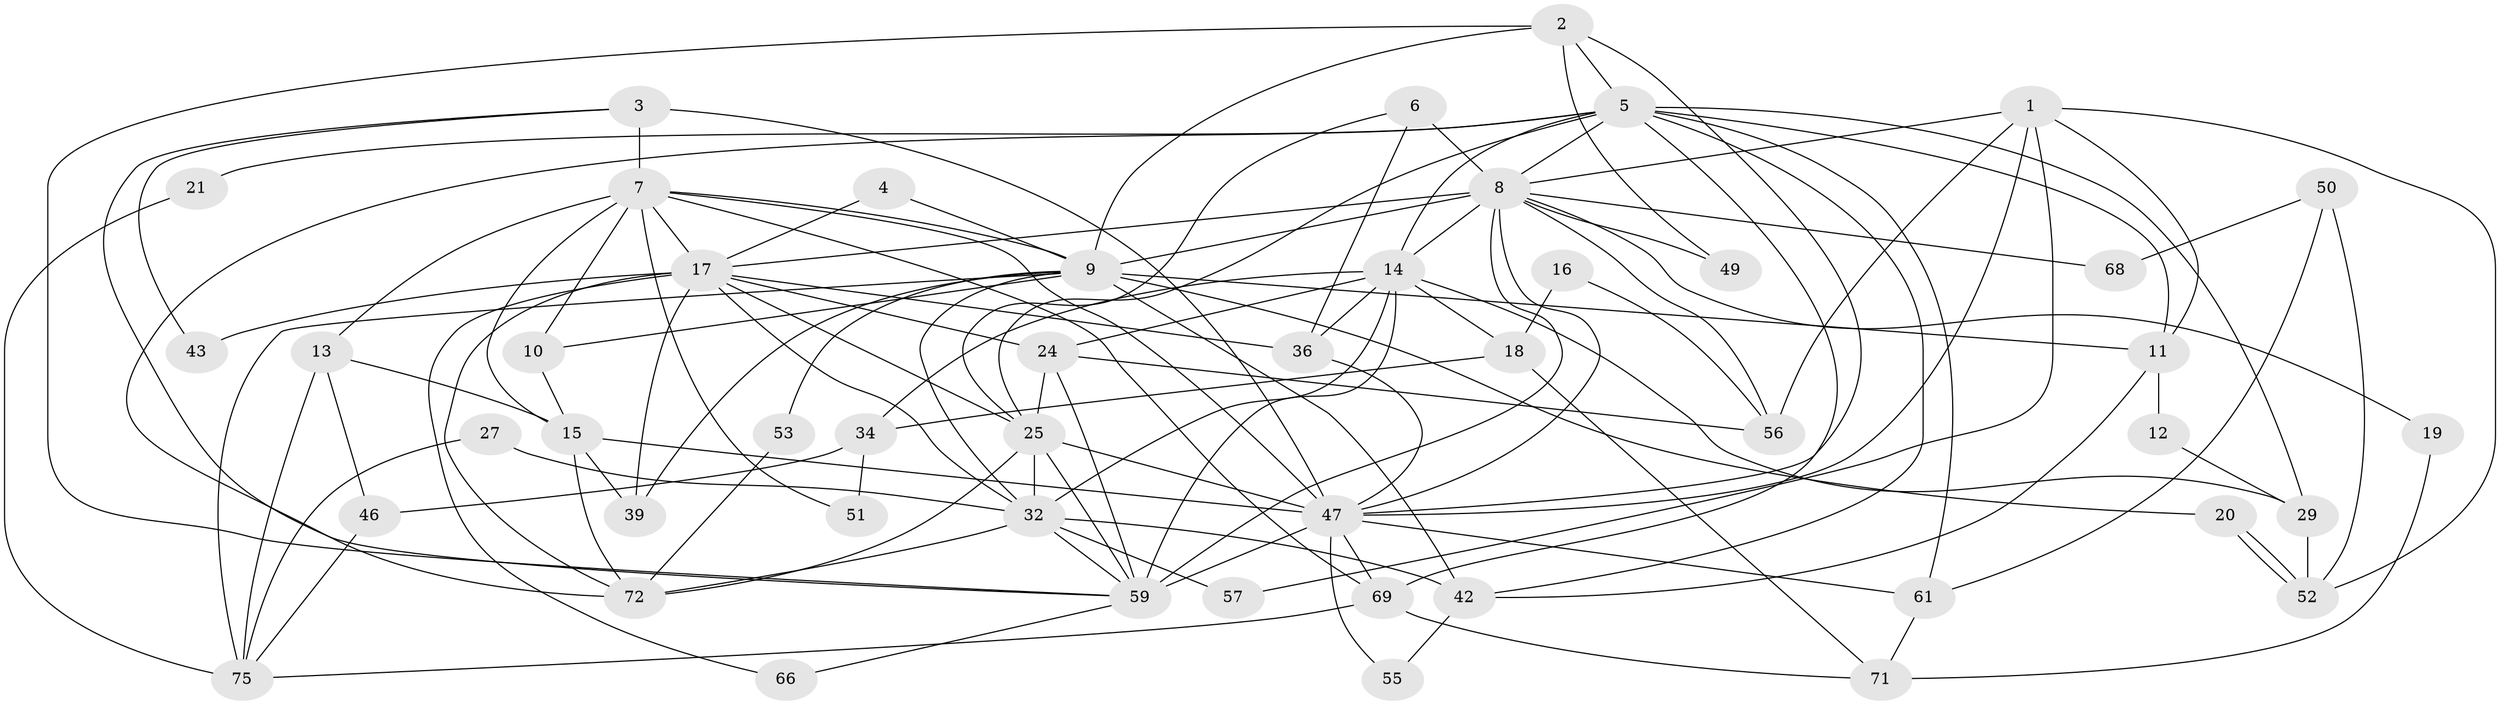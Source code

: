 // original degree distribution, {5: 0.2073170731707317, 4: 0.23170731707317074, 2: 0.18292682926829268, 3: 0.23170731707317074, 8: 0.012195121951219513, 6: 0.08536585365853659, 7: 0.036585365853658534, 9: 0.012195121951219513}
// Generated by graph-tools (version 1.1) at 2025/18/03/04/25 18:18:37]
// undirected, 49 vertices, 119 edges
graph export_dot {
graph [start="1"]
  node [color=gray90,style=filled];
  1 [super="+63"];
  2 [super="+65"];
  3;
  4;
  5 [super="+38"];
  6;
  7 [super="+45+64"];
  8 [super="+48+44+33"];
  9 [super="+23+40"];
  10;
  11;
  12;
  13;
  14 [super="+22"];
  15 [super="+77"];
  16;
  17 [super="+26"];
  18;
  19;
  20;
  21;
  24 [super="+28"];
  25 [super="+78+37"];
  27;
  29 [super="+35"];
  32 [super="+41"];
  34;
  36;
  39;
  42 [super="+74"];
  43;
  46;
  47 [super="+67"];
  49;
  50;
  51;
  52;
  53;
  55;
  56;
  57;
  59 [super="+62"];
  61;
  66;
  68;
  69 [super="+80"];
  71;
  72 [super="+76"];
  75;
  1 -- 56;
  1 -- 57;
  1 -- 8;
  1 -- 11;
  1 -- 52;
  1 -- 47;
  2 -- 59;
  2 -- 47;
  2 -- 49;
  2 -- 9;
  2 -- 5;
  3 -- 47;
  3 -- 43;
  3 -- 7 [weight=2];
  3 -- 59;
  4 -- 17;
  4 -- 9;
  5 -- 8 [weight=2];
  5 -- 69;
  5 -- 72;
  5 -- 42;
  5 -- 11;
  5 -- 14;
  5 -- 61;
  5 -- 21;
  5 -- 25;
  5 -- 29;
  6 -- 25;
  6 -- 36;
  6 -- 8 [weight=2];
  7 -- 69;
  7 -- 13;
  7 -- 51;
  7 -- 9;
  7 -- 10;
  7 -- 15;
  7 -- 17;
  7 -- 47;
  8 -- 68 [weight=2];
  8 -- 19;
  8 -- 59 [weight=2];
  8 -- 49;
  8 -- 56;
  8 -- 9;
  8 -- 17;
  8 -- 14;
  8 -- 47;
  9 -- 10;
  9 -- 32;
  9 -- 39;
  9 -- 53;
  9 -- 75;
  9 -- 20;
  9 -- 42;
  9 -- 11;
  10 -- 15;
  11 -- 42;
  11 -- 12;
  12 -- 29;
  13 -- 46;
  13 -- 75;
  13 -- 15;
  14 -- 59 [weight=2];
  14 -- 36 [weight=2];
  14 -- 34;
  14 -- 18 [weight=2];
  14 -- 24;
  14 -- 29;
  14 -- 32;
  15 -- 39 [weight=2];
  15 -- 72;
  15 -- 47;
  16 -- 56;
  16 -- 18;
  17 -- 36;
  17 -- 72;
  17 -- 24;
  17 -- 32;
  17 -- 66;
  17 -- 39;
  17 -- 25;
  17 -- 43;
  18 -- 34;
  18 -- 71;
  19 -- 71;
  20 -- 52;
  20 -- 52;
  21 -- 75;
  24 -- 56;
  24 -- 59;
  24 -- 25;
  25 -- 59;
  25 -- 72;
  25 -- 32;
  25 -- 47;
  27 -- 75;
  27 -- 32;
  29 -- 52;
  32 -- 42;
  32 -- 72;
  32 -- 59;
  32 -- 57;
  34 -- 46;
  34 -- 51;
  36 -- 47;
  42 -- 55;
  46 -- 75;
  47 -- 69;
  47 -- 55;
  47 -- 59;
  47 -- 61;
  50 -- 61;
  50 -- 52;
  50 -- 68;
  53 -- 72;
  59 -- 66;
  61 -- 71;
  69 -- 71;
  69 -- 75;
}
